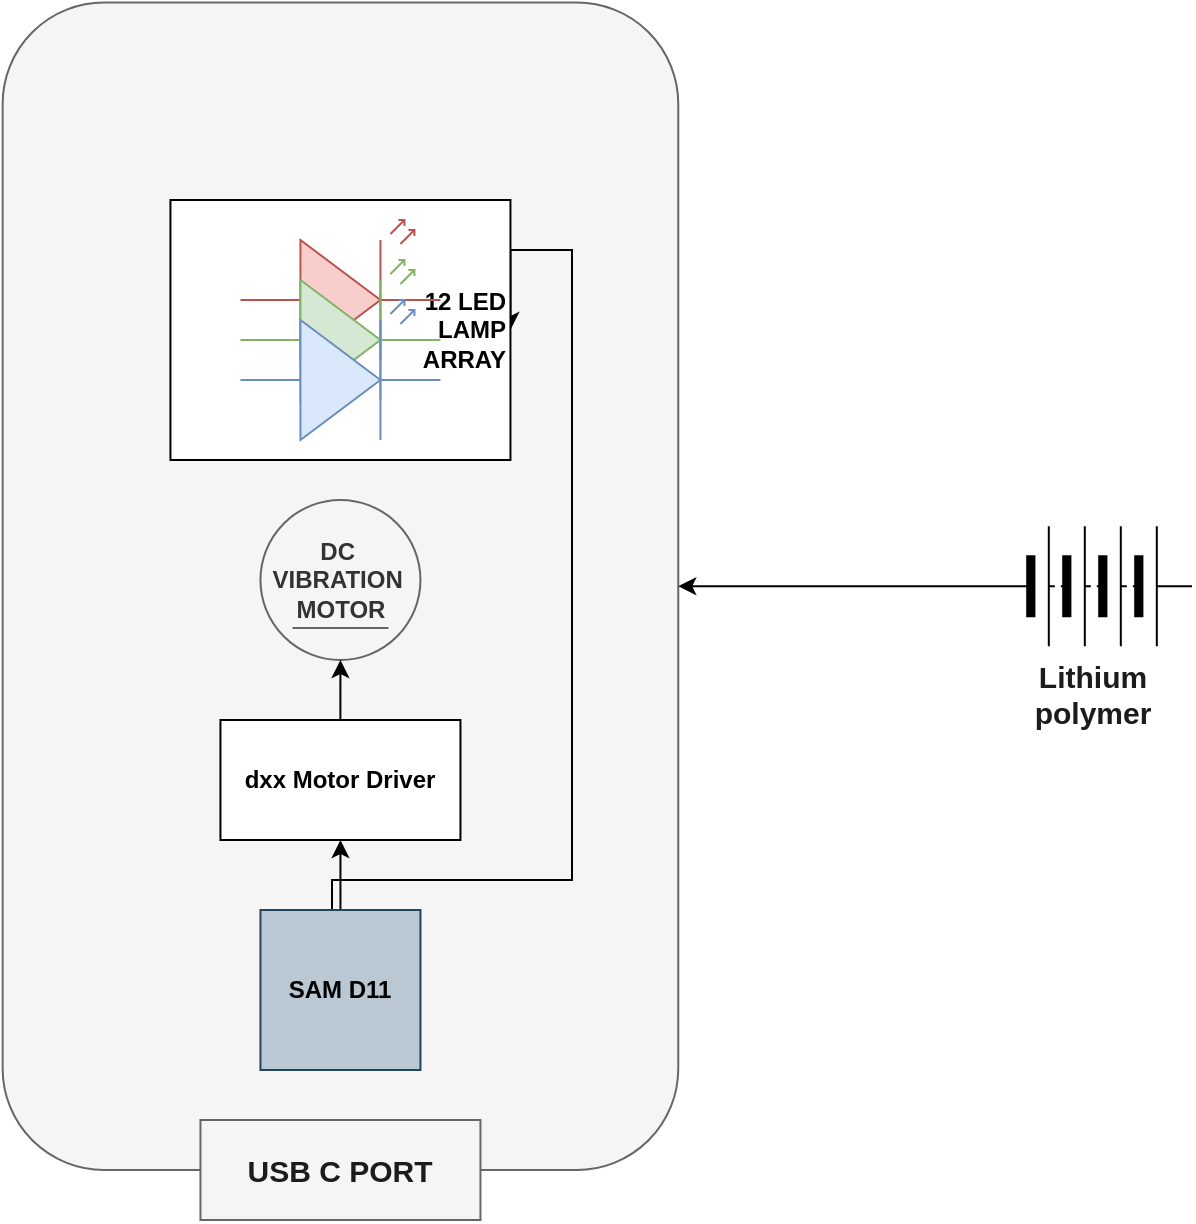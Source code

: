 <mxfile version="24.5.5" type="device">
  <diagram name="Page-1" id="NvJs8Dg5NmaoeDKjxL45">
    <mxGraphModel dx="2180" dy="1236" grid="1" gridSize="10" guides="1" tooltips="1" connect="1" arrows="1" fold="1" page="1" pageScale="1" pageWidth="850" pageHeight="1100" background="none" math="0" shadow="0">
      <root>
        <mxCell id="0" />
        <mxCell id="1" parent="0" />
        <mxCell id="rRVQ5Wc-CysEHi-VJfVr-72" value="" style="rounded=1;whiteSpace=wrap;html=1;rotation=90;fillColor=#f5f5f5;strokeColor=#666666;fontColor=#333333;" vertex="1" parent="1">
          <mxGeometry x="92.35" y="134.22" width="583.75" height="337.81" as="geometry" />
        </mxCell>
        <mxCell id="rRVQ5Wc-CysEHi-VJfVr-2" value="&lt;div style=&quot;font-size: 12px;&quot;&gt;&lt;b&gt;DC&amp;nbsp;&lt;/b&gt;&lt;/div&gt;&lt;div style=&quot;font-size: 12px;&quot;&gt;&lt;b&gt;VIBRATION&amp;nbsp;&lt;/b&gt;&lt;/div&gt;&lt;div style=&quot;font-size: 12px;&quot;&gt;&lt;b&gt;MOTOR&lt;/b&gt;&lt;/div&gt;" style="dashed=0;outlineConnect=0;align=center;html=1;shape=mxgraph.pid.engines.electric_motor_(dc);fontSize=45;fillColor=#f5f5f5;fontColor=#333333;strokeColor=#666666;" vertex="1" parent="1">
          <mxGeometry x="344.225" y="260" width="80" height="80" as="geometry" />
        </mxCell>
        <mxCell id="rRVQ5Wc-CysEHi-VJfVr-61" style="edgeStyle=orthogonalEdgeStyle;rounded=0;orthogonalLoop=1;jettySize=auto;html=1;entryX=0.5;entryY=1;entryDx=0;entryDy=0;entryPerimeter=0;" edge="1" parent="1" source="rRVQ5Wc-CysEHi-VJfVr-62" target="rRVQ5Wc-CysEHi-VJfVr-2">
          <mxGeometry relative="1" as="geometry" />
        </mxCell>
        <mxCell id="rRVQ5Wc-CysEHi-VJfVr-62" value="&lt;b&gt;dxx Motor Driver&lt;/b&gt;" style="rounded=0;whiteSpace=wrap;html=1;" vertex="1" parent="1">
          <mxGeometry x="324.225" y="370" width="120" height="60" as="geometry" />
        </mxCell>
        <mxCell id="rRVQ5Wc-CysEHi-VJfVr-67" style="edgeStyle=orthogonalEdgeStyle;rounded=0;orthogonalLoop=1;jettySize=auto;html=1;exitX=0.5;exitY=0;exitDx=0;exitDy=0;entryX=0.5;entryY=1;entryDx=0;entryDy=0;" edge="1" parent="1" source="rRVQ5Wc-CysEHi-VJfVr-66" target="rRVQ5Wc-CysEHi-VJfVr-62">
          <mxGeometry relative="1" as="geometry" />
        </mxCell>
        <mxCell id="rRVQ5Wc-CysEHi-VJfVr-73" style="edgeStyle=orthogonalEdgeStyle;rounded=0;orthogonalLoop=1;jettySize=auto;html=1;entryX=1;entryY=0.5;entryDx=0;entryDy=0;" edge="1" parent="1" source="rRVQ5Wc-CysEHi-VJfVr-66" target="rRVQ5Wc-CysEHi-VJfVr-64">
          <mxGeometry relative="1" as="geometry">
            <Array as="points">
              <mxPoint x="380" y="450" />
              <mxPoint x="500" y="450" />
              <mxPoint x="500" y="135" />
            </Array>
          </mxGeometry>
        </mxCell>
        <mxCell id="rRVQ5Wc-CysEHi-VJfVr-66" value="&lt;b&gt;SAM D11&lt;/b&gt;" style="whiteSpace=wrap;html=1;aspect=fixed;fillColor=#bac8d3;strokeColor=#23445d;" vertex="1" parent="1">
          <mxGeometry x="344.225" y="465" width="80" height="80" as="geometry" />
        </mxCell>
        <mxCell id="rRVQ5Wc-CysEHi-VJfVr-74" style="edgeStyle=orthogonalEdgeStyle;rounded=0;orthogonalLoop=1;jettySize=auto;html=1;entryX=0.5;entryY=0;entryDx=0;entryDy=0;" edge="1" parent="1" source="rRVQ5Wc-CysEHi-VJfVr-68" target="rRVQ5Wc-CysEHi-VJfVr-72">
          <mxGeometry relative="1" as="geometry" />
        </mxCell>
        <mxCell id="rRVQ5Wc-CysEHi-VJfVr-68" value="&lt;span style=&quot;color: rgb(29, 28, 29); font-family: Slack-Lato, Slack-Fractions, appleLogo, sans-serif; font-size: 15px; font-variant-ligatures: common-ligatures; text-align: left; text-wrap: wrap; background-color: rgb(255, 255, 255);&quot;&gt;&lt;b&gt;Lithium polymer&lt;/b&gt;&lt;/span&gt;" style="pointerEvents=1;verticalLabelPosition=bottom;shadow=0;dashed=0;align=center;html=1;verticalAlign=top;shape=mxgraph.electrical.miscellaneous.batteryStack;" vertex="1" parent="1">
          <mxGeometry x="710.005" y="273.13" width="100" height="60" as="geometry" />
        </mxCell>
        <mxCell id="rRVQ5Wc-CysEHi-VJfVr-75" value="&lt;font face=&quot;Slack-Lato, Slack-Fractions, appleLogo, sans-serif&quot; color=&quot;#1d1c1d&quot;&gt;&lt;span style=&quot;font-size: 15px; font-variant-ligatures: common-ligatures;&quot;&gt;&lt;b&gt;USB C PORT&lt;/b&gt;&lt;/span&gt;&lt;/font&gt;" style="rounded=0;whiteSpace=wrap;html=1;fillColor=#f5f5f5;fontColor=#333333;strokeColor=#666666;" vertex="1" parent="1">
          <mxGeometry x="314.225" y="570" width="140" height="50" as="geometry" />
        </mxCell>
        <mxCell id="rRVQ5Wc-CysEHi-VJfVr-79" value="" style="group" vertex="1" connectable="0" parent="1">
          <mxGeometry x="299.225" y="110" width="170" height="130" as="geometry" />
        </mxCell>
        <mxCell id="rRVQ5Wc-CysEHi-VJfVr-64" value="&lt;b&gt;12 LED&lt;/b&gt;&lt;div&gt;&lt;b&gt;LAMP&lt;/b&gt;&lt;/div&gt;&lt;div style=&quot;&quot;&gt;&lt;b&gt;ARRAY&lt;/b&gt;&lt;/div&gt;" style="rounded=0;whiteSpace=wrap;html=1;align=right;" vertex="1" parent="rRVQ5Wc-CysEHi-VJfVr-79">
          <mxGeometry width="170" height="130" as="geometry" />
        </mxCell>
        <mxCell id="rRVQ5Wc-CysEHi-VJfVr-78" value="" style="group" vertex="1" connectable="0" parent="rRVQ5Wc-CysEHi-VJfVr-79">
          <mxGeometry x="25" y="10" width="120" height="110" as="geometry" />
        </mxCell>
        <mxCell id="rRVQ5Wc-CysEHi-VJfVr-41" value="" style="verticalLabelPosition=bottom;shadow=0;dashed=0;align=center;html=1;verticalAlign=top;shape=mxgraph.electrical.opto_electronics.led_2;pointerEvents=1;fillColor=#f8cecc;strokeColor=#b85450;" vertex="1" parent="rRVQ5Wc-CysEHi-VJfVr-78">
          <mxGeometry x="10" width="100" height="70" as="geometry" />
        </mxCell>
        <mxCell id="rRVQ5Wc-CysEHi-VJfVr-77" value="" style="group" vertex="1" connectable="0" parent="rRVQ5Wc-CysEHi-VJfVr-78">
          <mxGeometry x="5" y="20" width="110" height="90" as="geometry" />
        </mxCell>
        <mxCell id="rRVQ5Wc-CysEHi-VJfVr-42" value="" style="verticalLabelPosition=bottom;shadow=0;dashed=0;align=center;html=1;verticalAlign=top;shape=mxgraph.electrical.opto_electronics.led_2;pointerEvents=1;fillColor=#d5e8d4;strokeColor=#82b366;" vertex="1" parent="rRVQ5Wc-CysEHi-VJfVr-77">
          <mxGeometry x="5" width="100" height="70" as="geometry" />
        </mxCell>
        <mxCell id="rRVQ5Wc-CysEHi-VJfVr-43" value="" style="verticalLabelPosition=bottom;shadow=0;dashed=0;align=center;html=1;verticalAlign=top;shape=mxgraph.electrical.opto_electronics.led_2;pointerEvents=1;fillColor=#dae8fc;strokeColor=#6c8ebf;" vertex="1" parent="rRVQ5Wc-CysEHi-VJfVr-77">
          <mxGeometry x="5" y="20" width="100" height="70" as="geometry" />
        </mxCell>
      </root>
    </mxGraphModel>
  </diagram>
</mxfile>
